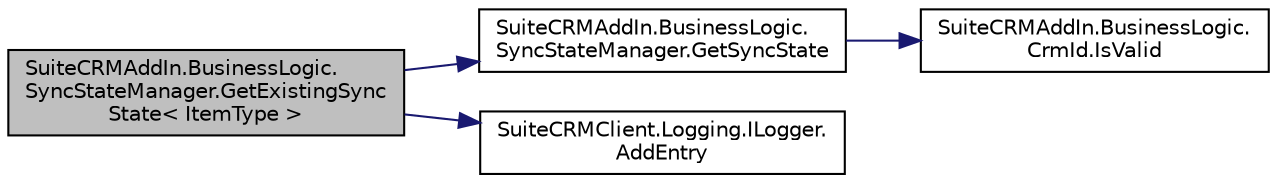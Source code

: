 digraph "SuiteCRMAddIn.BusinessLogic.SyncStateManager.GetExistingSyncState&lt; ItemType &gt;"
{
  edge [fontname="Helvetica",fontsize="10",labelfontname="Helvetica",labelfontsize="10"];
  node [fontname="Helvetica",fontsize="10",shape=record];
  rankdir="LR";
  Node33 [label="SuiteCRMAddIn.BusinessLogic.\lSyncStateManager.GetExistingSync\lState\< ItemType \>",height=0.2,width=0.4,color="black", fillcolor="grey75", style="filled", fontcolor="black"];
  Node33 -> Node34 [color="midnightblue",fontsize="10",style="solid",fontname="Helvetica"];
  Node34 [label="SuiteCRMAddIn.BusinessLogic.\lSyncStateManager.GetSyncState",height=0.2,width=0.4,color="black", fillcolor="white", style="filled",URL="$class_suite_c_r_m_add_in_1_1_business_logic_1_1_sync_state_manager.html#aa152185aacd9f3571a2028ef340d94ca",tooltip="Get the existing sync state for this item, if it exists and is of the appropriate type..."];
  Node34 -> Node35 [color="midnightblue",fontsize="10",style="solid",fontname="Helvetica"];
  Node35 [label="SuiteCRMAddIn.BusinessLogic.\lCrmId.IsValid",height=0.2,width=0.4,color="black", fillcolor="white", style="filled",URL="$class_suite_c_r_m_add_in_1_1_business_logic_1_1_crm_id.html#ae8a022a1d7034b495864a55ede1e0e72",tooltip="Validates a CRM id. "];
  Node33 -> Node36 [color="midnightblue",fontsize="10",style="solid",fontname="Helvetica"];
  Node36 [label="SuiteCRMClient.Logging.ILogger.\lAddEntry",height=0.2,width=0.4,color="black", fillcolor="white", style="filled",URL="$interface_suite_c_r_m_client_1_1_logging_1_1_i_logger.html#a382e4f42b88246eedbe5bf63149a18d6",tooltip="Adds this message to the log. "];
}
